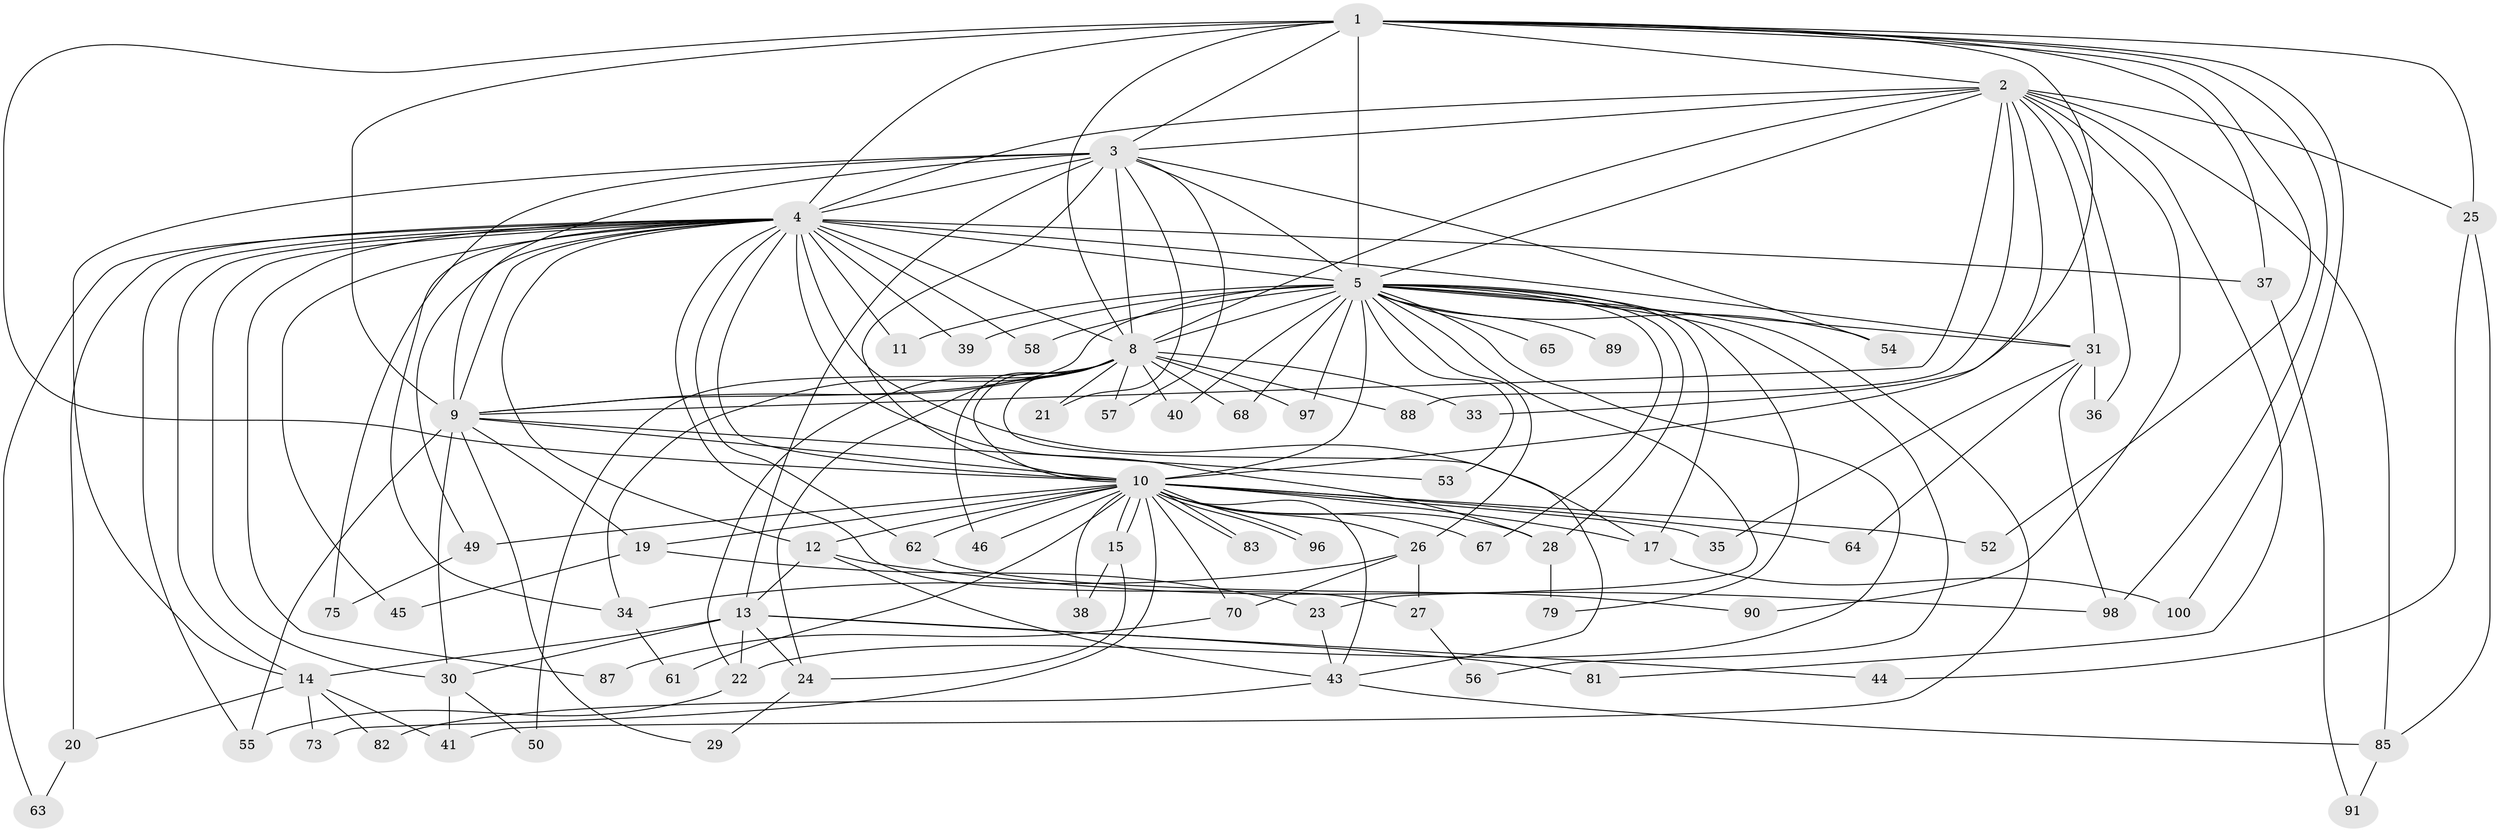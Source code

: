 // original degree distribution, {16: 0.01, 17: 0.02, 15: 0.01, 20: 0.01, 19: 0.01, 18: 0.01, 25: 0.01, 23: 0.01, 31: 0.01, 2: 0.55, 5: 0.03, 8: 0.01, 6: 0.04, 4: 0.11, 3: 0.16}
// Generated by graph-tools (version 1.1) at 2025/11/02/21/25 10:11:07]
// undirected, 73 vertices, 170 edges
graph export_dot {
graph [start="1"]
  node [color=gray90,style=filled];
  1 [super="+18"];
  2 [super="+59"];
  3 [super="+94"];
  4 [super="+6"];
  5 [super="+7"];
  8 [super="+86"];
  9 [super="+74"];
  10 [super="+16"];
  11;
  12;
  13 [super="+95"];
  14 [super="+80"];
  15 [super="+77"];
  17 [super="+47"];
  19;
  20;
  21;
  22 [super="+66"];
  23 [super="+72"];
  24;
  25 [super="+93"];
  26 [super="+42"];
  27;
  28 [super="+84"];
  29;
  30 [super="+60"];
  31 [super="+32"];
  33;
  34 [super="+51"];
  35;
  36 [super="+71"];
  37;
  38;
  39;
  40;
  41 [super="+69"];
  43 [super="+48"];
  44;
  45;
  46;
  49;
  50;
  52;
  53 [super="+78"];
  54;
  55 [super="+92"];
  56;
  57;
  58;
  61;
  62;
  63;
  64;
  65;
  67;
  68;
  70 [super="+76"];
  73;
  75;
  79;
  81;
  82;
  83;
  85;
  87;
  88;
  89;
  90;
  91;
  96;
  97;
  98 [super="+99"];
  100;
  1 -- 2;
  1 -- 3;
  1 -- 4 [weight=2];
  1 -- 5 [weight=3];
  1 -- 8;
  1 -- 9;
  1 -- 10;
  1 -- 25;
  1 -- 33;
  1 -- 37;
  1 -- 52;
  1 -- 100;
  1 -- 98;
  2 -- 3;
  2 -- 4 [weight=2];
  2 -- 5 [weight=2];
  2 -- 8;
  2 -- 9;
  2 -- 10 [weight=2];
  2 -- 25;
  2 -- 31;
  2 -- 36 [weight=2];
  2 -- 81;
  2 -- 85;
  2 -- 90;
  2 -- 88;
  3 -- 4 [weight=2];
  3 -- 5 [weight=2];
  3 -- 8;
  3 -- 9;
  3 -- 10;
  3 -- 13;
  3 -- 21;
  3 -- 54;
  3 -- 57;
  3 -- 75;
  3 -- 14;
  4 -- 5 [weight=4];
  4 -- 8 [weight=2];
  4 -- 9 [weight=2];
  4 -- 10 [weight=2];
  4 -- 11;
  4 -- 14 [weight=2];
  4 -- 34;
  4 -- 37;
  4 -- 55;
  4 -- 58;
  4 -- 62;
  4 -- 87;
  4 -- 12;
  4 -- 17;
  4 -- 20;
  4 -- 27;
  4 -- 30;
  4 -- 39;
  4 -- 45;
  4 -- 49;
  4 -- 63;
  4 -- 31;
  4 -- 28;
  5 -- 8 [weight=2];
  5 -- 9 [weight=3];
  5 -- 10 [weight=2];
  5 -- 22;
  5 -- 23;
  5 -- 28;
  5 -- 39;
  5 -- 58;
  5 -- 65 [weight=2];
  5 -- 67;
  5 -- 79;
  5 -- 89 [weight=2];
  5 -- 97;
  5 -- 68;
  5 -- 11;
  5 -- 17;
  5 -- 26 [weight=2];
  5 -- 31;
  5 -- 40;
  5 -- 41;
  5 -- 53 [weight=2];
  5 -- 54;
  5 -- 56;
  8 -- 9 [weight=2];
  8 -- 10;
  8 -- 21;
  8 -- 22;
  8 -- 24;
  8 -- 33;
  8 -- 34;
  8 -- 40;
  8 -- 43;
  8 -- 46;
  8 -- 50;
  8 -- 57;
  8 -- 68;
  8 -- 88;
  8 -- 97;
  9 -- 10;
  9 -- 19;
  9 -- 29;
  9 -- 30 [weight=2];
  9 -- 53;
  9 -- 55;
  10 -- 12;
  10 -- 15;
  10 -- 15;
  10 -- 26;
  10 -- 28;
  10 -- 35;
  10 -- 38;
  10 -- 46;
  10 -- 49;
  10 -- 52;
  10 -- 61;
  10 -- 64;
  10 -- 67;
  10 -- 73;
  10 -- 83;
  10 -- 83;
  10 -- 96;
  10 -- 96;
  10 -- 19;
  10 -- 70;
  10 -- 43;
  10 -- 62;
  10 -- 17;
  12 -- 13;
  12 -- 98;
  12 -- 43;
  13 -- 14;
  13 -- 24;
  13 -- 44;
  13 -- 81;
  13 -- 30;
  13 -- 22;
  14 -- 20;
  14 -- 73;
  14 -- 82;
  14 -- 41;
  15 -- 38;
  15 -- 24;
  17 -- 100;
  19 -- 23;
  19 -- 45;
  20 -- 63;
  22 -- 55;
  23 -- 43;
  24 -- 29;
  25 -- 44;
  25 -- 85;
  26 -- 27;
  26 -- 70 [weight=2];
  26 -- 34;
  27 -- 56;
  28 -- 79;
  30 -- 41;
  30 -- 50;
  31 -- 36;
  31 -- 64;
  31 -- 98;
  31 -- 35;
  34 -- 61;
  37 -- 91;
  43 -- 85;
  43 -- 82;
  49 -- 75;
  62 -- 90;
  70 -- 87;
  85 -- 91;
}
